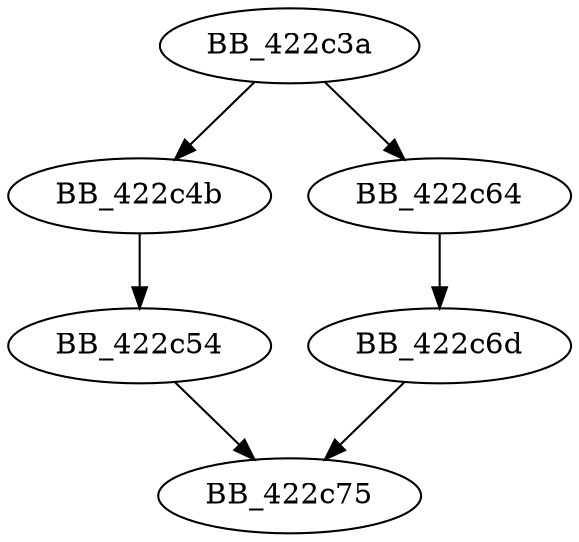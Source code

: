 DiGraph __fassign_l{
BB_422c3a->BB_422c4b
BB_422c3a->BB_422c64
BB_422c4b->BB_422c54
BB_422c54->BB_422c75
BB_422c64->BB_422c6d
BB_422c6d->BB_422c75
}
